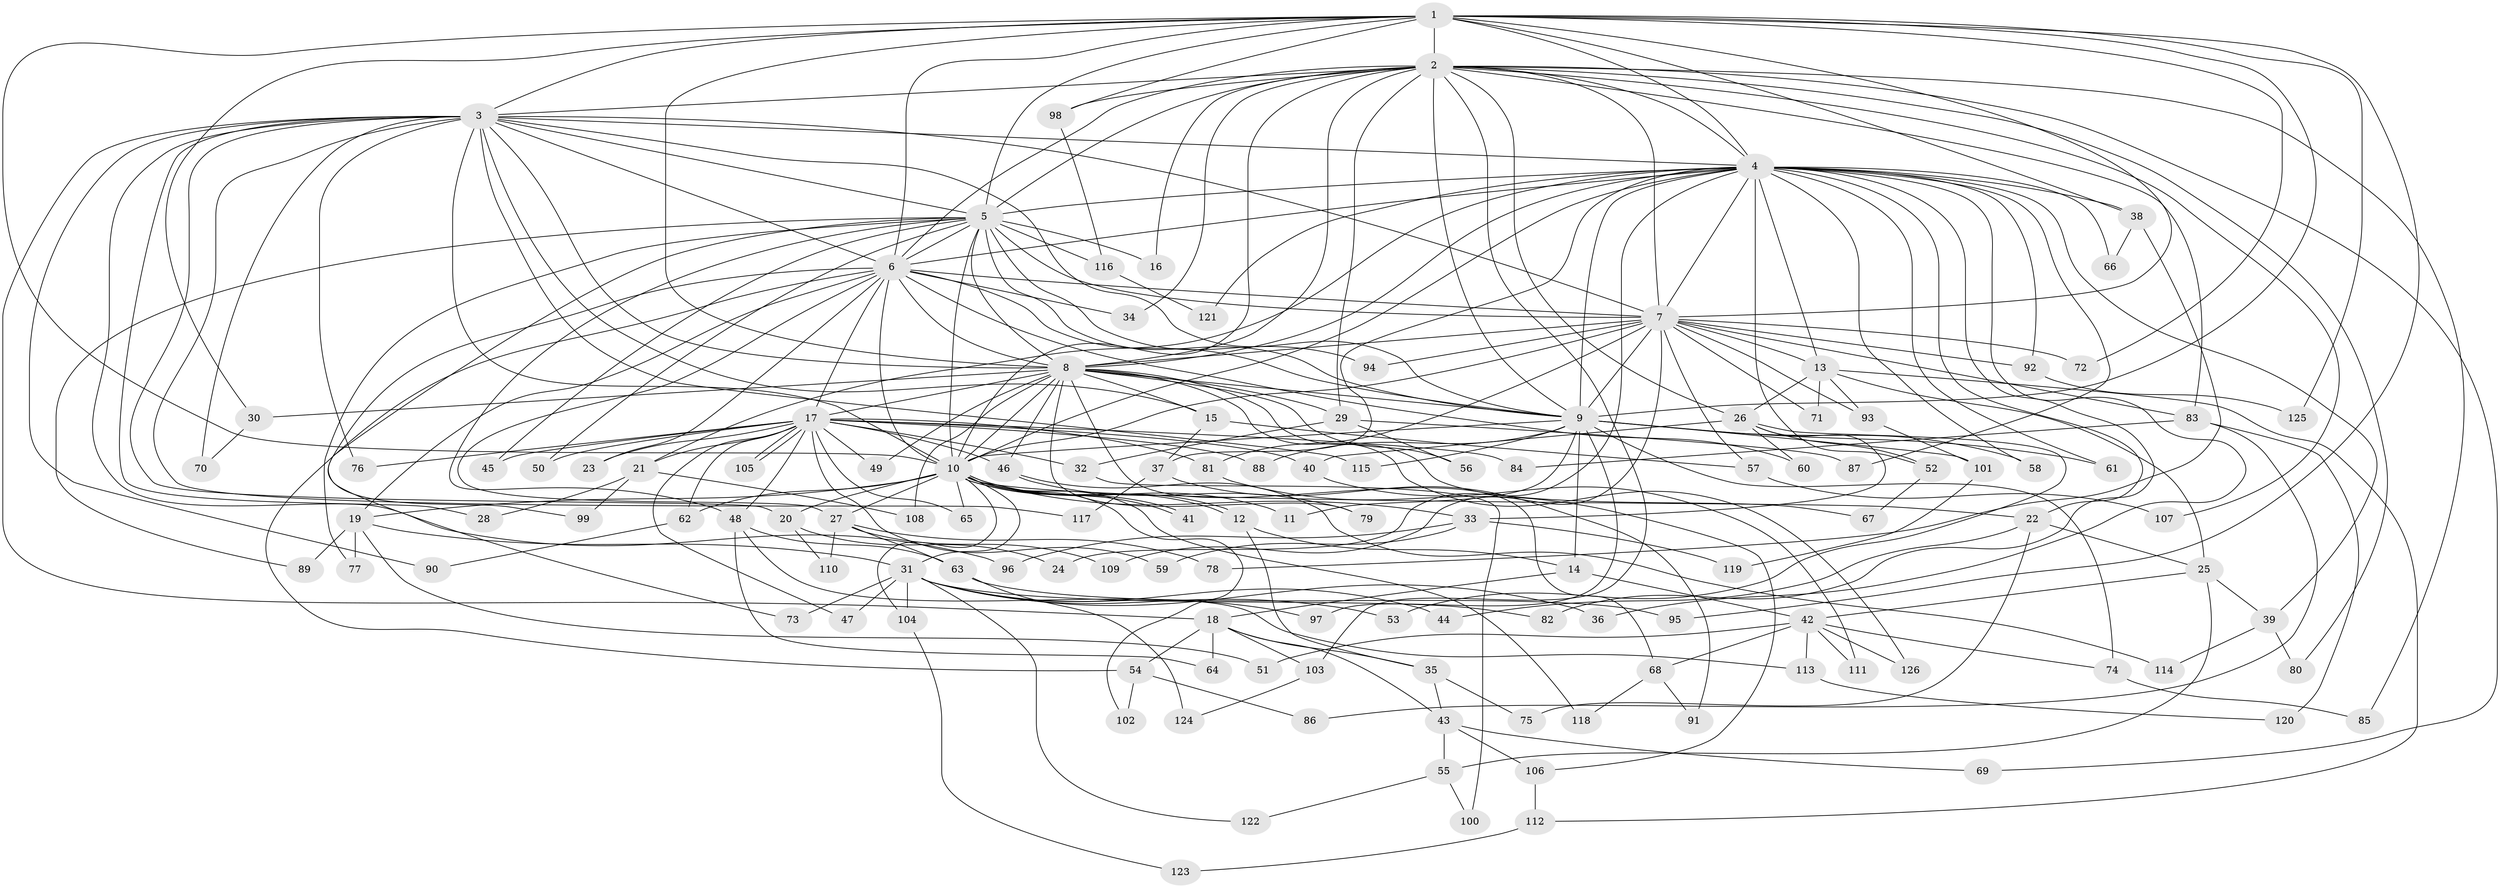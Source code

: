 // coarse degree distribution, {15: 0.04878048780487805, 16: 0.07317073170731707, 17: 0.024390243902439025, 8: 0.0975609756097561, 13: 0.024390243902439025, 10: 0.04878048780487805, 6: 0.14634146341463414, 5: 0.14634146341463414, 7: 0.07317073170731707, 4: 0.07317073170731707, 3: 0.17073170731707318, 2: 0.07317073170731707}
// Generated by graph-tools (version 1.1) at 2025/49/03/04/25 22:49:50]
// undirected, 126 vertices, 277 edges
graph export_dot {
  node [color=gray90,style=filled];
  1;
  2;
  3;
  4;
  5;
  6;
  7;
  8;
  9;
  10;
  11;
  12;
  13;
  14;
  15;
  16;
  17;
  18;
  19;
  20;
  21;
  22;
  23;
  24;
  25;
  26;
  27;
  28;
  29;
  30;
  31;
  32;
  33;
  34;
  35;
  36;
  37;
  38;
  39;
  40;
  41;
  42;
  43;
  44;
  45;
  46;
  47;
  48;
  49;
  50;
  51;
  52;
  53;
  54;
  55;
  56;
  57;
  58;
  59;
  60;
  61;
  62;
  63;
  64;
  65;
  66;
  67;
  68;
  69;
  70;
  71;
  72;
  73;
  74;
  75;
  76;
  77;
  78;
  79;
  80;
  81;
  82;
  83;
  84;
  85;
  86;
  87;
  88;
  89;
  90;
  91;
  92;
  93;
  94;
  95;
  96;
  97;
  98;
  99;
  100;
  101;
  102;
  103;
  104;
  105;
  106;
  107;
  108;
  109;
  110;
  111;
  112;
  113;
  114;
  115;
  116;
  117;
  118;
  119;
  120;
  121;
  122;
  123;
  124;
  125;
  126;
  1 -- 2;
  1 -- 3;
  1 -- 4;
  1 -- 5;
  1 -- 6;
  1 -- 7;
  1 -- 8;
  1 -- 9;
  1 -- 10;
  1 -- 30;
  1 -- 38;
  1 -- 72;
  1 -- 95;
  1 -- 98;
  1 -- 125;
  2 -- 3;
  2 -- 4;
  2 -- 5;
  2 -- 6;
  2 -- 7;
  2 -- 8;
  2 -- 9;
  2 -- 10;
  2 -- 16;
  2 -- 26;
  2 -- 29;
  2 -- 34;
  2 -- 69;
  2 -- 80;
  2 -- 83;
  2 -- 85;
  2 -- 98;
  2 -- 103;
  2 -- 107;
  3 -- 4;
  3 -- 5;
  3 -- 6;
  3 -- 7;
  3 -- 8;
  3 -- 9;
  3 -- 10;
  3 -- 15;
  3 -- 18;
  3 -- 20;
  3 -- 28;
  3 -- 70;
  3 -- 76;
  3 -- 90;
  3 -- 96;
  3 -- 115;
  3 -- 117;
  4 -- 5;
  4 -- 6;
  4 -- 7;
  4 -- 8;
  4 -- 9;
  4 -- 10;
  4 -- 13;
  4 -- 21;
  4 -- 22;
  4 -- 24;
  4 -- 36;
  4 -- 37;
  4 -- 38;
  4 -- 39;
  4 -- 52;
  4 -- 58;
  4 -- 61;
  4 -- 66;
  4 -- 82;
  4 -- 87;
  4 -- 92;
  4 -- 121;
  5 -- 6;
  5 -- 7;
  5 -- 8;
  5 -- 9;
  5 -- 10;
  5 -- 16;
  5 -- 45;
  5 -- 48;
  5 -- 50;
  5 -- 77;
  5 -- 89;
  5 -- 94;
  5 -- 99;
  5 -- 116;
  6 -- 7;
  6 -- 8;
  6 -- 9;
  6 -- 10;
  6 -- 17;
  6 -- 19;
  6 -- 23;
  6 -- 27;
  6 -- 34;
  6 -- 54;
  6 -- 60;
  6 -- 73;
  7 -- 8;
  7 -- 9;
  7 -- 10;
  7 -- 13;
  7 -- 57;
  7 -- 71;
  7 -- 72;
  7 -- 81;
  7 -- 83;
  7 -- 92;
  7 -- 93;
  7 -- 94;
  7 -- 109;
  8 -- 9;
  8 -- 10;
  8 -- 15;
  8 -- 17;
  8 -- 29;
  8 -- 30;
  8 -- 46;
  8 -- 49;
  8 -- 56;
  8 -- 67;
  8 -- 68;
  8 -- 79;
  8 -- 108;
  8 -- 126;
  9 -- 10;
  9 -- 11;
  9 -- 14;
  9 -- 58;
  9 -- 61;
  9 -- 74;
  9 -- 88;
  9 -- 97;
  9 -- 101;
  9 -- 115;
  10 -- 11;
  10 -- 12;
  10 -- 12;
  10 -- 19;
  10 -- 20;
  10 -- 22;
  10 -- 27;
  10 -- 31;
  10 -- 33;
  10 -- 41;
  10 -- 41;
  10 -- 62;
  10 -- 65;
  10 -- 102;
  10 -- 104;
  10 -- 118;
  12 -- 14;
  12 -- 35;
  13 -- 25;
  13 -- 26;
  13 -- 71;
  13 -- 93;
  13 -- 112;
  14 -- 18;
  14 -- 42;
  15 -- 37;
  15 -- 57;
  17 -- 21;
  17 -- 23;
  17 -- 32;
  17 -- 40;
  17 -- 45;
  17 -- 46;
  17 -- 47;
  17 -- 48;
  17 -- 49;
  17 -- 50;
  17 -- 59;
  17 -- 62;
  17 -- 65;
  17 -- 76;
  17 -- 81;
  17 -- 84;
  17 -- 88;
  17 -- 105;
  17 -- 105;
  18 -- 35;
  18 -- 43;
  18 -- 54;
  18 -- 64;
  18 -- 103;
  19 -- 31;
  19 -- 51;
  19 -- 77;
  19 -- 89;
  20 -- 24;
  20 -- 110;
  21 -- 28;
  21 -- 99;
  21 -- 108;
  22 -- 25;
  22 -- 44;
  22 -- 75;
  25 -- 39;
  25 -- 42;
  25 -- 55;
  26 -- 33;
  26 -- 40;
  26 -- 52;
  26 -- 53;
  26 -- 60;
  27 -- 63;
  27 -- 78;
  27 -- 109;
  27 -- 110;
  29 -- 32;
  29 -- 56;
  29 -- 87;
  30 -- 70;
  31 -- 36;
  31 -- 44;
  31 -- 47;
  31 -- 53;
  31 -- 73;
  31 -- 82;
  31 -- 97;
  31 -- 104;
  31 -- 122;
  32 -- 100;
  33 -- 59;
  33 -- 96;
  33 -- 119;
  35 -- 43;
  35 -- 75;
  37 -- 91;
  37 -- 117;
  38 -- 66;
  38 -- 78;
  39 -- 80;
  39 -- 114;
  40 -- 111;
  42 -- 51;
  42 -- 68;
  42 -- 74;
  42 -- 111;
  42 -- 113;
  42 -- 126;
  43 -- 55;
  43 -- 69;
  43 -- 106;
  46 -- 79;
  46 -- 114;
  48 -- 63;
  48 -- 64;
  48 -- 113;
  52 -- 67;
  54 -- 86;
  54 -- 102;
  55 -- 100;
  55 -- 122;
  57 -- 107;
  62 -- 90;
  63 -- 95;
  63 -- 124;
  68 -- 91;
  68 -- 118;
  74 -- 85;
  81 -- 106;
  83 -- 84;
  83 -- 86;
  83 -- 120;
  92 -- 125;
  93 -- 101;
  98 -- 116;
  101 -- 119;
  103 -- 124;
  104 -- 123;
  106 -- 112;
  112 -- 123;
  113 -- 120;
  116 -- 121;
}
